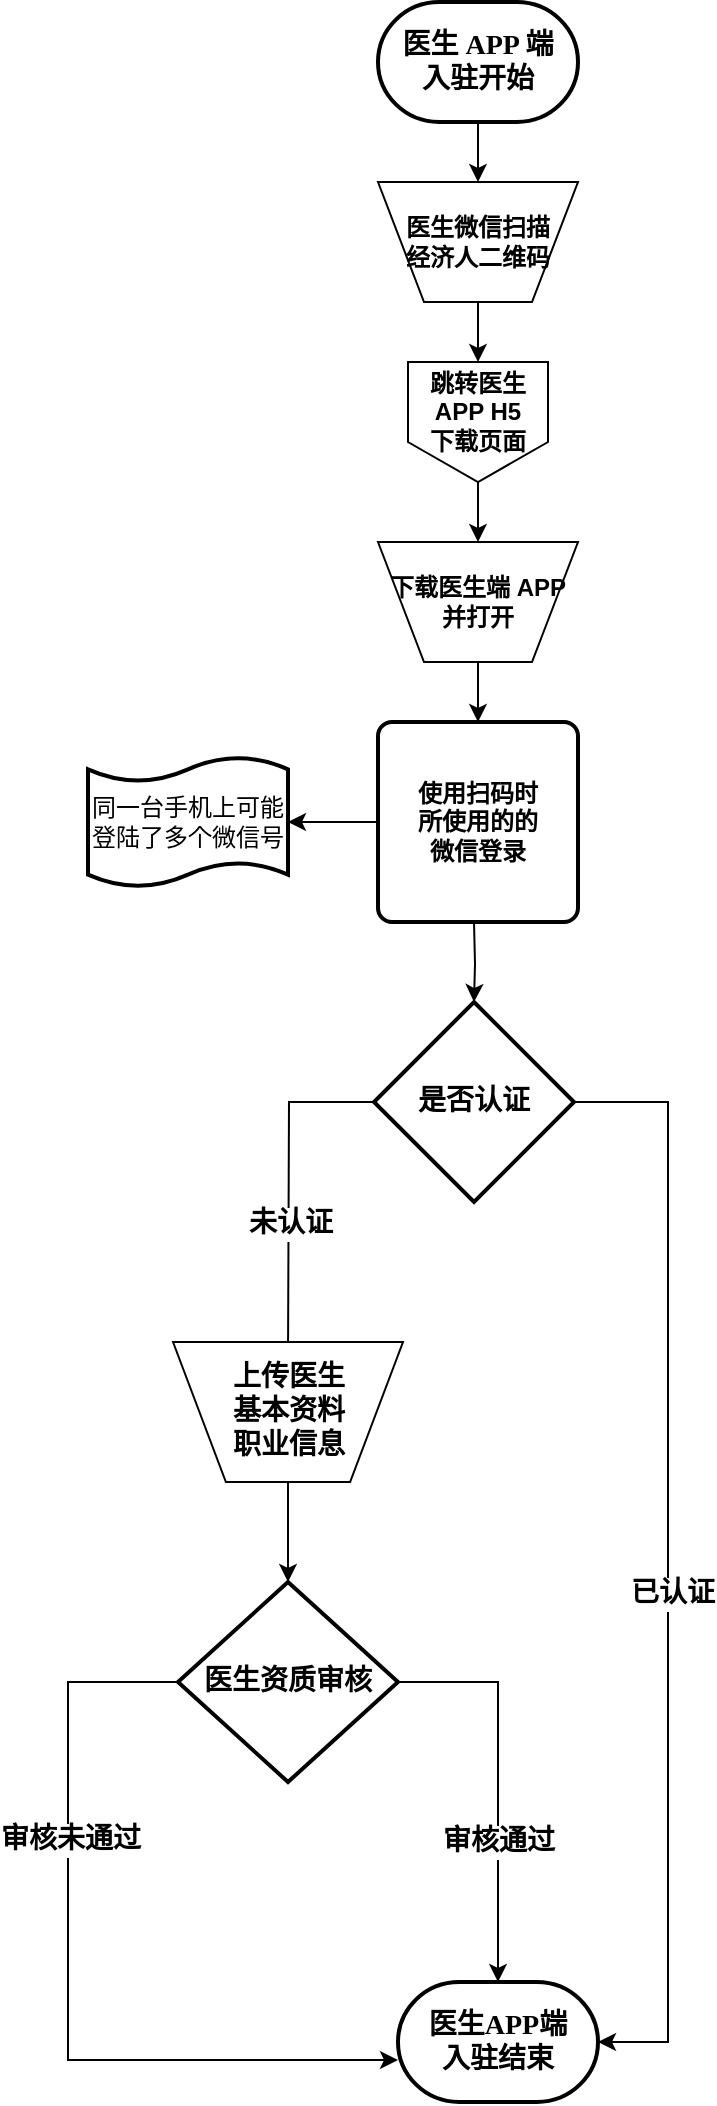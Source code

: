 <mxfile version="20.1.3" type="github">
  <diagram id="C5RBs43oDa-KdzZeNtuy" name="Page-1">
    <mxGraphModel dx="1422" dy="762" grid="1" gridSize="10" guides="1" tooltips="1" connect="1" arrows="1" fold="1" page="1" pageScale="1" pageWidth="827" pageHeight="1169" math="0" shadow="0">
      <root>
        <mxCell id="WIyWlLk6GJQsqaUBKTNV-0" />
        <mxCell id="WIyWlLk6GJQsqaUBKTNV-1" parent="WIyWlLk6GJQsqaUBKTNV-0" />
        <mxCell id="blJ2LqI24m_JuA1YKkw8-2" style="edgeStyle=orthogonalEdgeStyle;rounded=0;orthogonalLoop=1;jettySize=auto;html=1;exitX=0.5;exitY=1;exitDx=0;exitDy=0;exitPerimeter=0;fontStyle=1" edge="1" parent="WIyWlLk6GJQsqaUBKTNV-1" source="blJ2LqI24m_JuA1YKkw8-0" target="blJ2LqI24m_JuA1YKkw8-1">
          <mxGeometry relative="1" as="geometry" />
        </mxCell>
        <mxCell id="blJ2LqI24m_JuA1YKkw8-0" value="&lt;span style=&quot;font-family: Georgia; font-size: 14px;&quot;&gt;医生 APP 端&lt;/span&gt;&lt;br style=&quot;font-family: Georgia; font-size: 14px;&quot;&gt;&lt;span style=&quot;font-family: Georgia; font-size: 14px;&quot;&gt;入驻开始&lt;/span&gt;" style="strokeWidth=2;html=1;shape=mxgraph.flowchart.terminator;whiteSpace=wrap;fontStyle=1" vertex="1" parent="WIyWlLk6GJQsqaUBKTNV-1">
          <mxGeometry x="375" y="70" width="100" height="60" as="geometry" />
        </mxCell>
        <mxCell id="blJ2LqI24m_JuA1YKkw8-6" style="edgeStyle=orthogonalEdgeStyle;rounded=0;orthogonalLoop=1;jettySize=auto;html=1;exitX=0.5;exitY=1;exitDx=0;exitDy=0;entryX=0.5;entryY=0;entryDx=0;entryDy=0;fontStyle=1" edge="1" parent="WIyWlLk6GJQsqaUBKTNV-1" source="blJ2LqI24m_JuA1YKkw8-1" target="blJ2LqI24m_JuA1YKkw8-5">
          <mxGeometry relative="1" as="geometry" />
        </mxCell>
        <mxCell id="blJ2LqI24m_JuA1YKkw8-1" value="医生微信扫描&lt;br&gt;经济人二维码" style="verticalLabelPosition=middle;verticalAlign=middle;html=1;shape=trapezoid;perimeter=trapezoidPerimeter;whiteSpace=wrap;size=0.23;arcSize=10;flipV=1;labelPosition=center;align=center;fontStyle=1" vertex="1" parent="WIyWlLk6GJQsqaUBKTNV-1">
          <mxGeometry x="375" y="160" width="100" height="60" as="geometry" />
        </mxCell>
        <mxCell id="blJ2LqI24m_JuA1YKkw8-10" style="edgeStyle=orthogonalEdgeStyle;rounded=0;orthogonalLoop=1;jettySize=auto;html=1;entryX=0.5;entryY=0;entryDx=0;entryDy=0;fontStyle=1" edge="1" parent="WIyWlLk6GJQsqaUBKTNV-1" source="blJ2LqI24m_JuA1YKkw8-5" target="blJ2LqI24m_JuA1YKkw8-8">
          <mxGeometry relative="1" as="geometry" />
        </mxCell>
        <mxCell id="blJ2LqI24m_JuA1YKkw8-5" value="" style="verticalLabelPosition=bottom;verticalAlign=top;html=1;shape=offPageConnector;rounded=0;size=0.333;fontStyle=1" vertex="1" parent="WIyWlLk6GJQsqaUBKTNV-1">
          <mxGeometry x="390" y="250" width="70" height="60" as="geometry" />
        </mxCell>
        <mxCell id="blJ2LqI24m_JuA1YKkw8-7" value="&lt;span style=&quot;&quot;&gt;跳转医生APP H5&lt;/span&gt;&lt;br style=&quot;&quot;&gt;&lt;span style=&quot;&quot;&gt;下载页面&lt;/span&gt;" style="text;html=1;strokeColor=none;fillColor=none;align=center;verticalAlign=middle;whiteSpace=wrap;rounded=0;fontStyle=1" vertex="1" parent="WIyWlLk6GJQsqaUBKTNV-1">
          <mxGeometry x="395" y="260" width="60" height="30" as="geometry" />
        </mxCell>
        <mxCell id="blJ2LqI24m_JuA1YKkw8-26" style="edgeStyle=orthogonalEdgeStyle;rounded=0;orthogonalLoop=1;jettySize=auto;html=1;exitX=0.5;exitY=1;exitDx=0;exitDy=0;entryX=0.5;entryY=0;entryDx=0;entryDy=0;fontStyle=1" edge="1" parent="WIyWlLk6GJQsqaUBKTNV-1" source="blJ2LqI24m_JuA1YKkw8-8" target="blJ2LqI24m_JuA1YKkw8-11">
          <mxGeometry relative="1" as="geometry" />
        </mxCell>
        <mxCell id="blJ2LqI24m_JuA1YKkw8-8" value="下载医生端 APP&lt;br&gt;并打开" style="verticalLabelPosition=middle;verticalAlign=middle;html=1;shape=trapezoid;perimeter=trapezoidPerimeter;whiteSpace=wrap;size=0.23;arcSize=10;flipV=1;labelPosition=center;align=center;fontStyle=1" vertex="1" parent="WIyWlLk6GJQsqaUBKTNV-1">
          <mxGeometry x="375" y="340" width="100" height="60" as="geometry" />
        </mxCell>
        <mxCell id="blJ2LqI24m_JuA1YKkw8-29" style="edgeStyle=orthogonalEdgeStyle;rounded=0;orthogonalLoop=1;jettySize=auto;html=1;entryX=1;entryY=0.5;entryDx=0;entryDy=0;entryPerimeter=0;" edge="1" parent="WIyWlLk6GJQsqaUBKTNV-1" source="blJ2LqI24m_JuA1YKkw8-11" target="blJ2LqI24m_JuA1YKkw8-27">
          <mxGeometry relative="1" as="geometry" />
        </mxCell>
        <mxCell id="blJ2LqI24m_JuA1YKkw8-11" value="使用扫码时&lt;br&gt;所使用的的&lt;br&gt;微信登录" style="rounded=1;whiteSpace=wrap;html=1;absoluteArcSize=1;arcSize=14;strokeWidth=2;fontStyle=1" vertex="1" parent="WIyWlLk6GJQsqaUBKTNV-1">
          <mxGeometry x="375" y="430" width="100" height="100" as="geometry" />
        </mxCell>
        <mxCell id="blJ2LqI24m_JuA1YKkw8-12" style="edgeStyle=orthogonalEdgeStyle;rounded=0;orthogonalLoop=1;jettySize=auto;html=1;exitX=0.5;exitY=1;exitDx=0;exitDy=0;fontFamily=Georgia;fontStyle=1;fontSize=14;" edge="1" parent="WIyWlLk6GJQsqaUBKTNV-1" target="blJ2LqI24m_JuA1YKkw8-17">
          <mxGeometry relative="1" as="geometry">
            <mxPoint x="423" y="530" as="sourcePoint" />
          </mxGeometry>
        </mxCell>
        <mxCell id="blJ2LqI24m_JuA1YKkw8-13" style="edgeStyle=orthogonalEdgeStyle;rounded=0;orthogonalLoop=1;jettySize=auto;html=1;exitX=1;exitY=0.5;exitDx=0;exitDy=0;exitPerimeter=0;entryX=1;entryY=0.5;entryDx=0;entryDy=0;entryPerimeter=0;fontFamily=Georgia;fontStyle=1;fontSize=14;" edge="1" parent="WIyWlLk6GJQsqaUBKTNV-1" source="blJ2LqI24m_JuA1YKkw8-17" target="blJ2LqI24m_JuA1YKkw8-18">
          <mxGeometry relative="1" as="geometry">
            <mxPoint x="520" y="750" as="targetPoint" />
            <Array as="points">
              <mxPoint x="520" y="620" />
              <mxPoint x="520" y="1090" />
            </Array>
          </mxGeometry>
        </mxCell>
        <mxCell id="blJ2LqI24m_JuA1YKkw8-14" value="已认证" style="edgeLabel;html=1;align=center;verticalAlign=middle;resizable=0;points=[];fontFamily=Georgia;fontStyle=1;fontSize=14;" vertex="1" connectable="0" parent="blJ2LqI24m_JuA1YKkw8-13">
          <mxGeometry x="-0.013" y="2" relative="1" as="geometry">
            <mxPoint y="20" as="offset" />
          </mxGeometry>
        </mxCell>
        <mxCell id="blJ2LqI24m_JuA1YKkw8-15" style="edgeStyle=orthogonalEdgeStyle;rounded=0;orthogonalLoop=1;jettySize=auto;html=1;fontFamily=Georgia;fontStyle=1;fontSize=14;" edge="1" parent="WIyWlLk6GJQsqaUBKTNV-1" source="blJ2LqI24m_JuA1YKkw8-17">
          <mxGeometry relative="1" as="geometry">
            <mxPoint x="330" y="750" as="targetPoint" />
          </mxGeometry>
        </mxCell>
        <mxCell id="blJ2LqI24m_JuA1YKkw8-16" value="未认证" style="edgeLabel;html=1;align=center;verticalAlign=middle;resizable=0;points=[];fontFamily=Georgia;fontStyle=1;fontSize=14;" vertex="1" connectable="0" parent="blJ2LqI24m_JuA1YKkw8-15">
          <mxGeometry x="0.087" relative="1" as="geometry">
            <mxPoint y="9" as="offset" />
          </mxGeometry>
        </mxCell>
        <mxCell id="blJ2LqI24m_JuA1YKkw8-17" value="是否认证" style="strokeWidth=2;html=1;shape=mxgraph.flowchart.decision;whiteSpace=wrap;fontFamily=Georgia;fontStyle=1;fontSize=14;" vertex="1" parent="WIyWlLk6GJQsqaUBKTNV-1">
          <mxGeometry x="373" y="570" width="100" height="100" as="geometry" />
        </mxCell>
        <mxCell id="blJ2LqI24m_JuA1YKkw8-18" value="医生APP端&lt;br style=&quot;font-size: 14px;&quot;&gt;入驻结束" style="strokeWidth=2;html=1;shape=mxgraph.flowchart.terminator;whiteSpace=wrap;fontFamily=Georgia;fontStyle=1;fontSize=14;" vertex="1" parent="WIyWlLk6GJQsqaUBKTNV-1">
          <mxGeometry x="385" y="1060" width="100" height="60" as="geometry" />
        </mxCell>
        <mxCell id="blJ2LqI24m_JuA1YKkw8-19" style="edgeStyle=orthogonalEdgeStyle;rounded=0;orthogonalLoop=1;jettySize=auto;html=1;exitX=1;exitY=0.5;exitDx=0;exitDy=0;exitPerimeter=0;fontFamily=Georgia;fontStyle=1;fontSize=14;" edge="1" parent="WIyWlLk6GJQsqaUBKTNV-1" source="blJ2LqI24m_JuA1YKkw8-23" target="blJ2LqI24m_JuA1YKkw8-18">
          <mxGeometry relative="1" as="geometry" />
        </mxCell>
        <mxCell id="blJ2LqI24m_JuA1YKkw8-20" value="审核通过" style="edgeLabel;html=1;align=center;verticalAlign=middle;resizable=0;points=[];fontFamily=Georgia;fontStyle=1;fontSize=14;" vertex="1" connectable="0" parent="blJ2LqI24m_JuA1YKkw8-19">
          <mxGeometry x="0.01" y="1" relative="1" as="geometry">
            <mxPoint x="-1" y="29" as="offset" />
          </mxGeometry>
        </mxCell>
        <mxCell id="blJ2LqI24m_JuA1YKkw8-21" style="edgeStyle=orthogonalEdgeStyle;rounded=0;orthogonalLoop=1;jettySize=auto;html=1;entryX=0;entryY=0.65;entryDx=0;entryDy=0;entryPerimeter=0;fontFamily=Georgia;fontStyle=1;fontSize=14;" edge="1" parent="WIyWlLk6GJQsqaUBKTNV-1" source="blJ2LqI24m_JuA1YKkw8-23" target="blJ2LqI24m_JuA1YKkw8-18">
          <mxGeometry relative="1" as="geometry">
            <Array as="points">
              <mxPoint x="220" y="910" />
              <mxPoint x="220" y="1099" />
            </Array>
          </mxGeometry>
        </mxCell>
        <mxCell id="blJ2LqI24m_JuA1YKkw8-22" value="审核未通过" style="edgeLabel;html=1;align=center;verticalAlign=middle;resizable=0;points=[];fontFamily=Georgia;fontStyle=1;fontSize=14;" vertex="1" connectable="0" parent="blJ2LqI24m_JuA1YKkw8-21">
          <mxGeometry x="-0.416" y="1" relative="1" as="geometry">
            <mxPoint y="14" as="offset" />
          </mxGeometry>
        </mxCell>
        <mxCell id="blJ2LqI24m_JuA1YKkw8-23" value="医生资质审核" style="strokeWidth=2;html=1;shape=mxgraph.flowchart.decision;whiteSpace=wrap;fontFamily=Georgia;fontStyle=1;fontSize=14;" vertex="1" parent="WIyWlLk6GJQsqaUBKTNV-1">
          <mxGeometry x="275" y="860" width="110" height="100" as="geometry" />
        </mxCell>
        <mxCell id="blJ2LqI24m_JuA1YKkw8-24" style="edgeStyle=orthogonalEdgeStyle;rounded=0;orthogonalLoop=1;jettySize=auto;html=1;entryX=0.5;entryY=0;entryDx=0;entryDy=0;entryPerimeter=0;fontFamily=Georgia;fontStyle=1;fontSize=14;" edge="1" parent="WIyWlLk6GJQsqaUBKTNV-1" source="blJ2LqI24m_JuA1YKkw8-25" target="blJ2LqI24m_JuA1YKkw8-23">
          <mxGeometry relative="1" as="geometry" />
        </mxCell>
        <mxCell id="blJ2LqI24m_JuA1YKkw8-25" value="上传医生&lt;br style=&quot;font-size: 14px;&quot;&gt;基本资料&lt;br style=&quot;font-size: 14px;&quot;&gt;职业信息" style="verticalLabelPosition=middle;verticalAlign=middle;html=1;shape=trapezoid;perimeter=trapezoidPerimeter;whiteSpace=wrap;size=0.23;arcSize=10;flipV=1;labelPosition=center;align=center;fontFamily=Georgia;fontStyle=1;fontSize=14;" vertex="1" parent="WIyWlLk6GJQsqaUBKTNV-1">
          <mxGeometry x="272.5" y="740" width="115" height="70" as="geometry" />
        </mxCell>
        <mxCell id="blJ2LqI24m_JuA1YKkw8-27" value="同一台手机上可能登陆了多个微信号" style="shape=tape;whiteSpace=wrap;html=1;strokeWidth=2;size=0.19" vertex="1" parent="WIyWlLk6GJQsqaUBKTNV-1">
          <mxGeometry x="230" y="447.5" width="100" height="65" as="geometry" />
        </mxCell>
      </root>
    </mxGraphModel>
  </diagram>
</mxfile>
